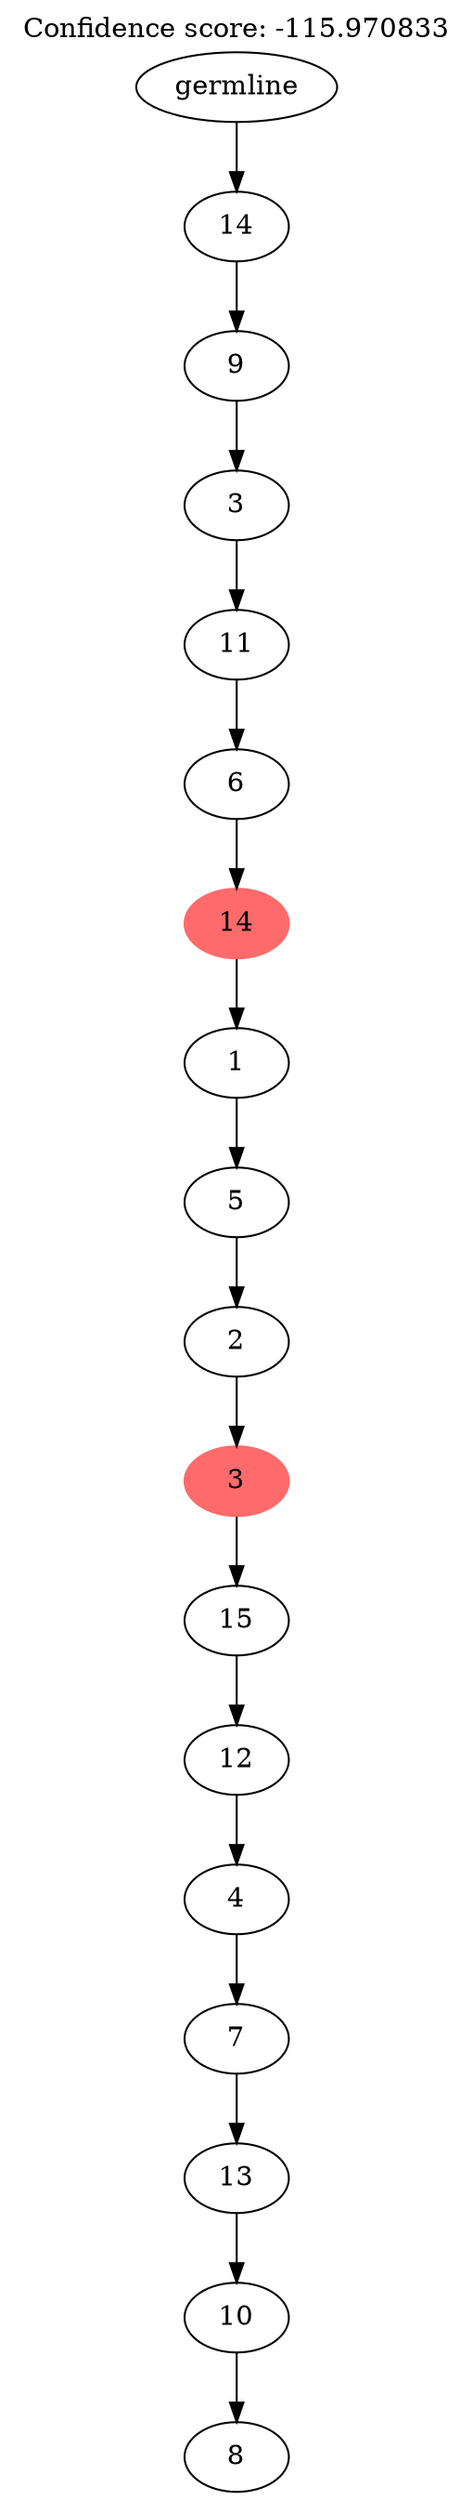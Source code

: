 digraph g {
	"16" -> "17";
	"17" [label="8"];
	"15" -> "16";
	"16" [label="10"];
	"14" -> "15";
	"15" [label="13"];
	"13" -> "14";
	"14" [label="7"];
	"12" -> "13";
	"13" [label="4"];
	"11" -> "12";
	"12" [label="12"];
	"10" -> "11";
	"11" [label="15"];
	"9" -> "10";
	"10" [color=indianred1, style=filled, label="3"];
	"8" -> "9";
	"9" [label="2"];
	"7" -> "8";
	"8" [label="5"];
	"6" -> "7";
	"7" [label="1"];
	"5" -> "6";
	"6" [color=indianred1, style=filled, label="14"];
	"4" -> "5";
	"5" [label="6"];
	"3" -> "4";
	"4" [label="11"];
	"2" -> "3";
	"3" [label="3"];
	"1" -> "2";
	"2" [label="9"];
	"0" -> "1";
	"1" [label="14"];
	"0" [label="germline"];
	labelloc="t";
	label="Confidence score: -115.970833";
}
